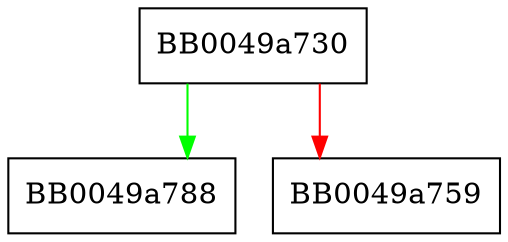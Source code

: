 digraph SSL_SESSION_set1_hostname {
  node [shape="box"];
  graph [splines=ortho];
  BB0049a730 -> BB0049a788 [color="green"];
  BB0049a730 -> BB0049a759 [color="red"];
}